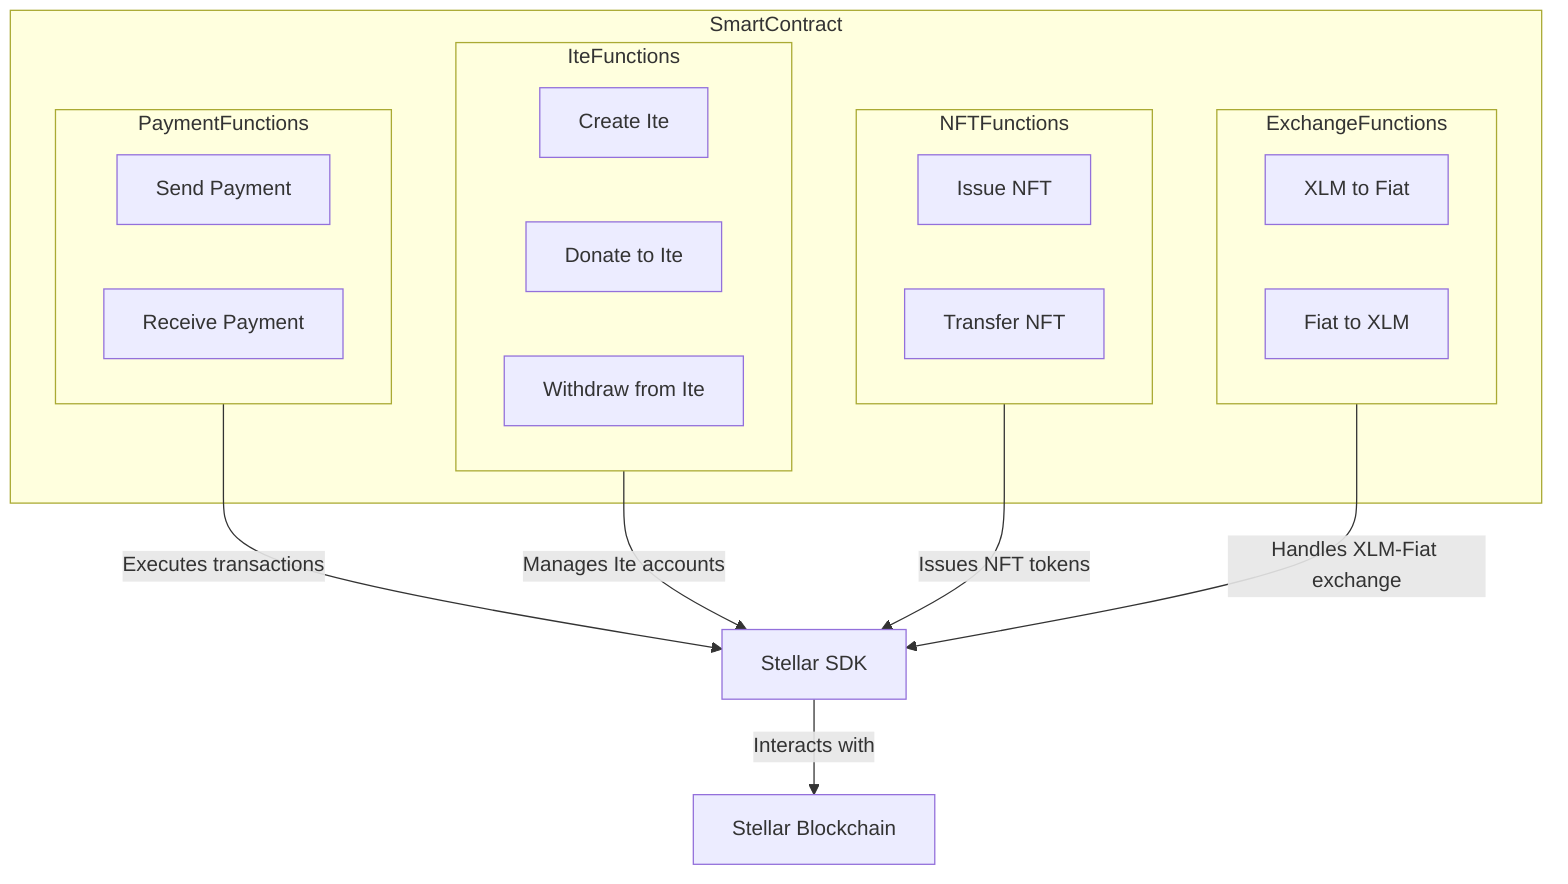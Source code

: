 graph TB
    SmartContract[Smart Contract]

    StellarSDK[Stellar SDK]
    StellarBlockchain[Stellar Blockchain]

    StellarSDK -->|Interacts with| StellarBlockchain

    PaymentFunctions -->|Executes transactions| StellarSDK
    IteFunctions -->|Manages Ite accounts| StellarSDK
    NFTFunctions -->|Issues NFT tokens| StellarSDK
    ExchangeFunctions -->|Handles XLM-Fiat exchange| StellarSDK


    subgraph PaymentFunctions
        SendPayment[Send Payment]
        ReceivePayment[Receive Payment]
    end

    subgraph IteFunctions
        CreateIte[Create Ite]
        DonateToIte[Donate to Ite]
        WithdrawFromIte[Withdraw from Ite]
    end

    subgraph NFTFunctions
        IssueNFT[Issue NFT]
        TransferNFT[Transfer NFT]
    end

    subgraph ExchangeFunctions
        XLMToFiat[XLM to Fiat]
        FiatToXLM[Fiat to XLM]
    end

    subgraph SmartContract
        PaymentFunctions[Payment Functions]
        IteFunctions[Ite Functions]
        NFTFunctions[NFT Functions]
        ExchangeFunctions[Exchange Functions]
    end